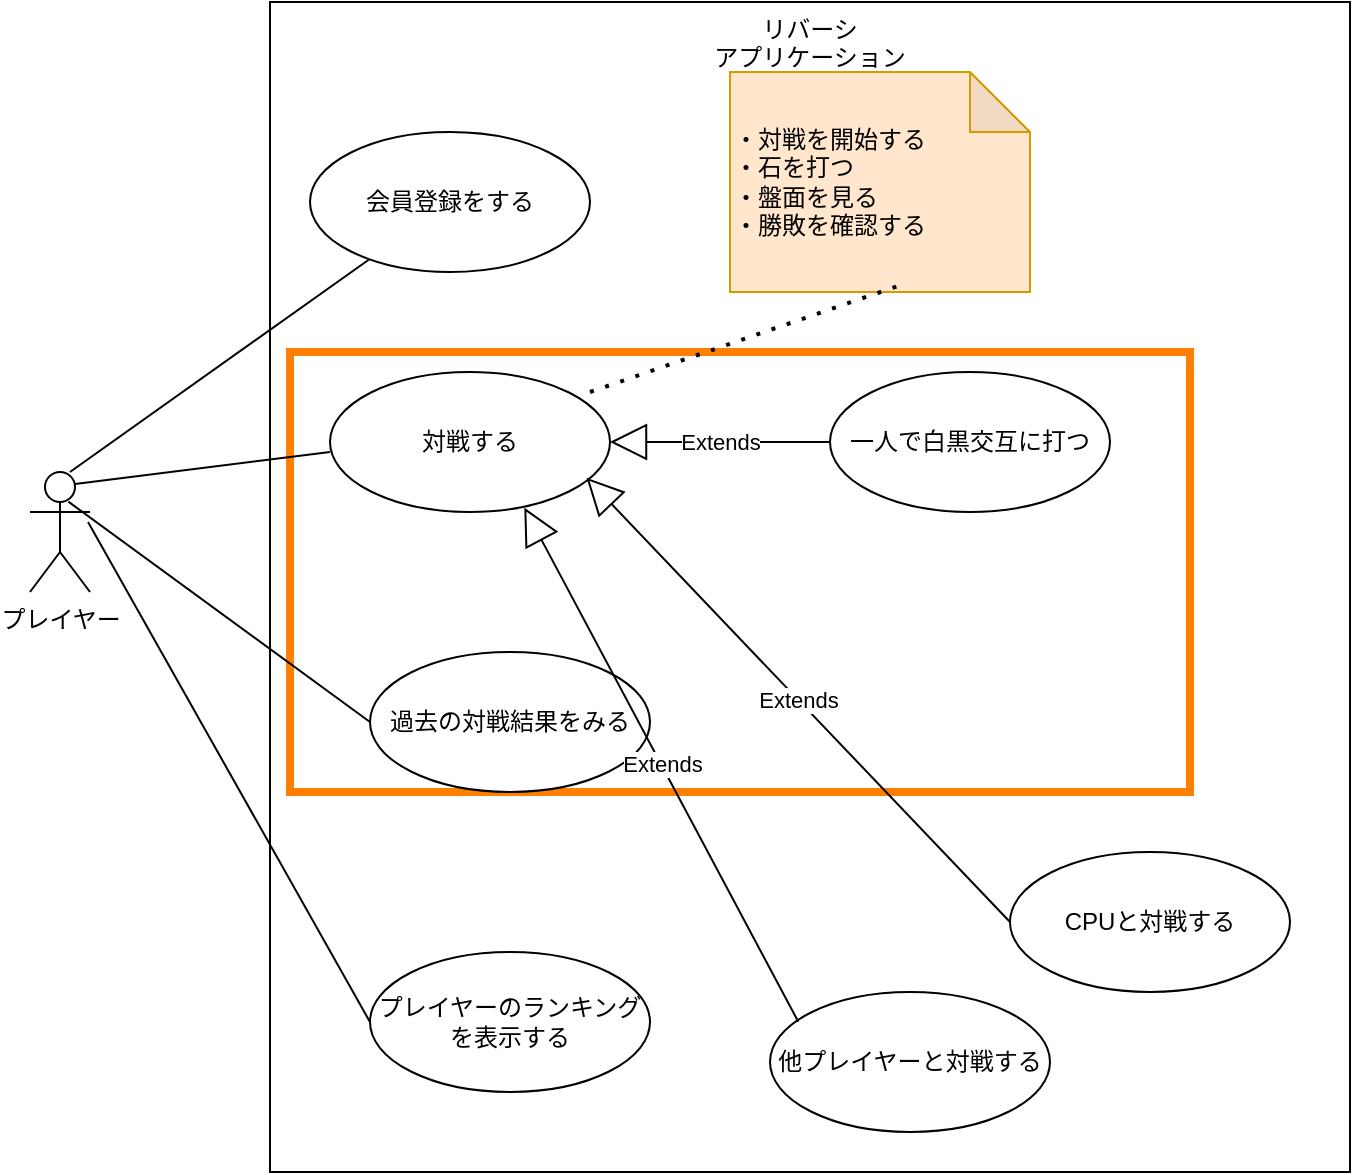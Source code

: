 <mxfile>
    <diagram id="oY_sTQ5CggSly7uvyV_p" name="ページ1">
        <mxGraphModel dx="661" dy="719" grid="1" gridSize="10" guides="1" tooltips="1" connect="1" arrows="1" fold="1" page="1" pageScale="1" pageWidth="827" pageHeight="1169" math="0" shadow="0">
            <root>
                <mxCell id="0"/>
                <mxCell id="1" parent="0"/>
                <mxCell id="2" value="リバーシ&lt;br&gt;&lt;div style=&quot;&quot;&gt;&lt;span style=&quot;background-color: transparent;&quot;&gt;アプリケーション&lt;/span&gt;&lt;/div&gt;" style="rounded=0;whiteSpace=wrap;html=1;verticalAlign=top;fillColor=none;" vertex="1" parent="1">
                    <mxGeometry x="180" y="105" width="540" height="585" as="geometry"/>
                </mxCell>
                <mxCell id="29" value="" style="rounded=0;whiteSpace=wrap;html=1;fillColor=none;strokeColor=#FF8000;strokeWidth=4;" vertex="1" parent="1">
                    <mxGeometry x="190" y="280" width="450" height="220" as="geometry"/>
                </mxCell>
                <mxCell id="3" value="プレイヤー" style="shape=umlActor;verticalLabelPosition=bottom;verticalAlign=top;html=1;" vertex="1" parent="1">
                    <mxGeometry x="60" y="340" width="30" height="60" as="geometry"/>
                </mxCell>
                <mxCell id="8" value="対戦する" style="ellipse;whiteSpace=wrap;html=1;" vertex="1" parent="1">
                    <mxGeometry x="210" y="290" width="140" height="70" as="geometry"/>
                </mxCell>
                <mxCell id="12" value="・対戦を開始する&lt;div&gt;・石を打つ&lt;/div&gt;&lt;div&gt;・盤面を見る&lt;/div&gt;&lt;div&gt;・勝敗を確認する&lt;/div&gt;" style="shape=note;whiteSpace=wrap;html=1;backgroundOutline=1;darkOpacity=0.05;fillColor=#ffe6cc;strokeColor=#d79b00;align=left;" vertex="1" parent="1">
                    <mxGeometry x="410" y="140" width="150" height="110" as="geometry"/>
                </mxCell>
                <mxCell id="13" value="" style="endArrow=none;html=1;exitX=0.75;exitY=0.1;exitDx=0;exitDy=0;exitPerimeter=0;" edge="1" parent="1" source="3">
                    <mxGeometry width="50" height="50" relative="1" as="geometry">
                        <mxPoint x="160" y="380" as="sourcePoint"/>
                        <mxPoint x="210" y="330" as="targetPoint"/>
                    </mxGeometry>
                </mxCell>
                <mxCell id="14" value="" style="endArrow=none;dashed=1;html=1;dashPattern=1 3;strokeWidth=2;entryX=0.59;entryY=0.24;entryDx=0;entryDy=0;entryPerimeter=0;" edge="1" parent="1" target="2">
                    <mxGeometry width="50" height="50" relative="1" as="geometry">
                        <mxPoint x="340" y="300" as="sourcePoint"/>
                        <mxPoint x="390" y="250" as="targetPoint"/>
                    </mxGeometry>
                </mxCell>
                <mxCell id="15" value="会員登録をする" style="ellipse;whiteSpace=wrap;html=1;" vertex="1" parent="1">
                    <mxGeometry x="200" y="170" width="140" height="70" as="geometry"/>
                </mxCell>
                <mxCell id="16" value="過去の対戦結果をみる" style="ellipse;whiteSpace=wrap;html=1;" vertex="1" parent="1">
                    <mxGeometry x="230" y="430" width="140" height="70" as="geometry"/>
                </mxCell>
                <mxCell id="17" value="" style="endArrow=none;html=1;exitX=0.75;exitY=0.1;exitDx=0;exitDy=0;exitPerimeter=0;" edge="1" parent="1" target="15">
                    <mxGeometry width="50" height="50" relative="1" as="geometry">
                        <mxPoint x="80" y="340" as="sourcePoint"/>
                        <mxPoint x="97" y="284" as="targetPoint"/>
                    </mxGeometry>
                </mxCell>
                <mxCell id="18" value="" style="endArrow=none;html=1;exitX=0.639;exitY=0.247;exitDx=0;exitDy=0;exitPerimeter=0;entryX=0;entryY=0.5;entryDx=0;entryDy=0;" edge="1" parent="1" source="3" target="16">
                    <mxGeometry width="50" height="50" relative="1" as="geometry">
                        <mxPoint x="103" y="366" as="sourcePoint"/>
                        <mxPoint x="230" y="350" as="targetPoint"/>
                    </mxGeometry>
                </mxCell>
                <mxCell id="20" value="一人で白黒交互に打つ&lt;span style=&quot;font-family: monospace; font-size: 0px; text-align: start; text-wrap-mode: nowrap;&quot;&gt;%3CmxGraphModel%3E%3Croot%3E%3CmxCell%20id%3D%220%22%2F%3E%3CmxCell%20id%3D%221%22%20parent%3D%220%22%2F%3E%3CmxCell%20id%3D%222%22%20value%3D%22%E5%AF%BE%E6%88%A6%E3%81%99%E3%82%8B%22%20style%3D%22ellipse%3BwhiteSpace%3Dwrap%3Bhtml%3D1%3B%22%20vertex%3D%221%22%20parent%3D%221%22%3E%3CmxGeometry%20x%3D%22210%22%20y%3D%22290%22%20width%3D%22140%22%20height%3D%2270%22%20as%3D%22geometry%22%2F%3E%3C%2FmxCell%3E%3C%2Froot%3E%3C%2FmxGraphModel%3E&lt;/span&gt;" style="ellipse;whiteSpace=wrap;html=1;" vertex="1" parent="1">
                    <mxGeometry x="460" y="290" width="140" height="70" as="geometry"/>
                </mxCell>
                <mxCell id="21" value="CPUと対戦する&lt;span style=&quot;font-family: monospace; font-size: 0px; text-align: start; text-wrap-mode: nowrap;&quot;&gt;%3CmxGraphModel%3E%3Croot%3E%3CmxCell%20id%3D%220%22%2F%3E%3CmxCell%20id%3D%221%22%20parent%3D%220%22%2F%3E%3CmxCell%20id%3D%222%22%20value%3D%22%E5%AF%BE%E6%88%A6%E3%81%99%E3%82%8B%22%20style%3D%22ellipse%3BwhiteSpace%3Dwrap%3Bhtml%3D1%3B%22%20vertex%3D%221%22%20parent%3D%221%22%3E%3CmxGeometry%20x%3D%22210%22%20y%3D%22290%22%20width%3D%22140%22%20height%3D%2270%22%20as%3D%22geometry%22%2F%3E%3C%2FmxCell%3E%3C%2Froot%3E%3C%2FmxGraphModel%3E&lt;/span&gt;" style="ellipse;whiteSpace=wrap;html=1;" vertex="1" parent="1">
                    <mxGeometry x="550" y="530" width="140" height="70" as="geometry"/>
                </mxCell>
                <mxCell id="22" value="他プレイヤーと対戦する" style="ellipse;whiteSpace=wrap;html=1;" vertex="1" parent="1">
                    <mxGeometry x="430" y="600" width="140" height="70" as="geometry"/>
                </mxCell>
                <mxCell id="23" value="Extends" style="endArrow=block;endSize=16;endFill=0;html=1;exitX=0;exitY=0.5;exitDx=0;exitDy=0;entryX=0.916;entryY=0.755;entryDx=0;entryDy=0;entryPerimeter=0;" edge="1" parent="1" source="21" target="8">
                    <mxGeometry width="160" relative="1" as="geometry">
                        <mxPoint x="330" y="330" as="sourcePoint"/>
                        <mxPoint x="490" y="330" as="targetPoint"/>
                    </mxGeometry>
                </mxCell>
                <mxCell id="25" value="Extends" style="endArrow=block;endSize=16;endFill=0;html=1;entryX=0.694;entryY=0.969;entryDx=0;entryDy=0;entryPerimeter=0;exitX=0.101;exitY=0.212;exitDx=0;exitDy=0;exitPerimeter=0;" edge="1" parent="1" source="22" target="8">
                    <mxGeometry width="160" relative="1" as="geometry">
                        <mxPoint x="400" y="415" as="sourcePoint"/>
                        <mxPoint x="358" y="344" as="targetPoint"/>
                    </mxGeometry>
                </mxCell>
                <mxCell id="26" value="Extends" style="endArrow=block;endSize=16;endFill=0;html=1;exitX=0;exitY=0.5;exitDx=0;exitDy=0;entryX=1;entryY=0.5;entryDx=0;entryDy=0;" edge="1" parent="1" source="20" target="8">
                    <mxGeometry width="160" relative="1" as="geometry">
                        <mxPoint x="390" y="331" as="sourcePoint"/>
                        <mxPoint x="348" y="260" as="targetPoint"/>
                    </mxGeometry>
                </mxCell>
                <mxCell id="27" value="プレイヤーのランキングを表示する" style="ellipse;whiteSpace=wrap;html=1;" vertex="1" parent="1">
                    <mxGeometry x="230" y="580" width="140" height="70" as="geometry"/>
                </mxCell>
                <mxCell id="28" value="" style="endArrow=none;html=1;exitX=0.639;exitY=0.247;exitDx=0;exitDy=0;exitPerimeter=0;entryX=0;entryY=0.5;entryDx=0;entryDy=0;" edge="1" parent="1" target="27">
                    <mxGeometry width="50" height="50" relative="1" as="geometry">
                        <mxPoint x="89" y="365" as="sourcePoint"/>
                        <mxPoint x="240" y="475" as="targetPoint"/>
                        <Array as="points"/>
                    </mxGeometry>
                </mxCell>
            </root>
        </mxGraphModel>
    </diagram>
</mxfile>
